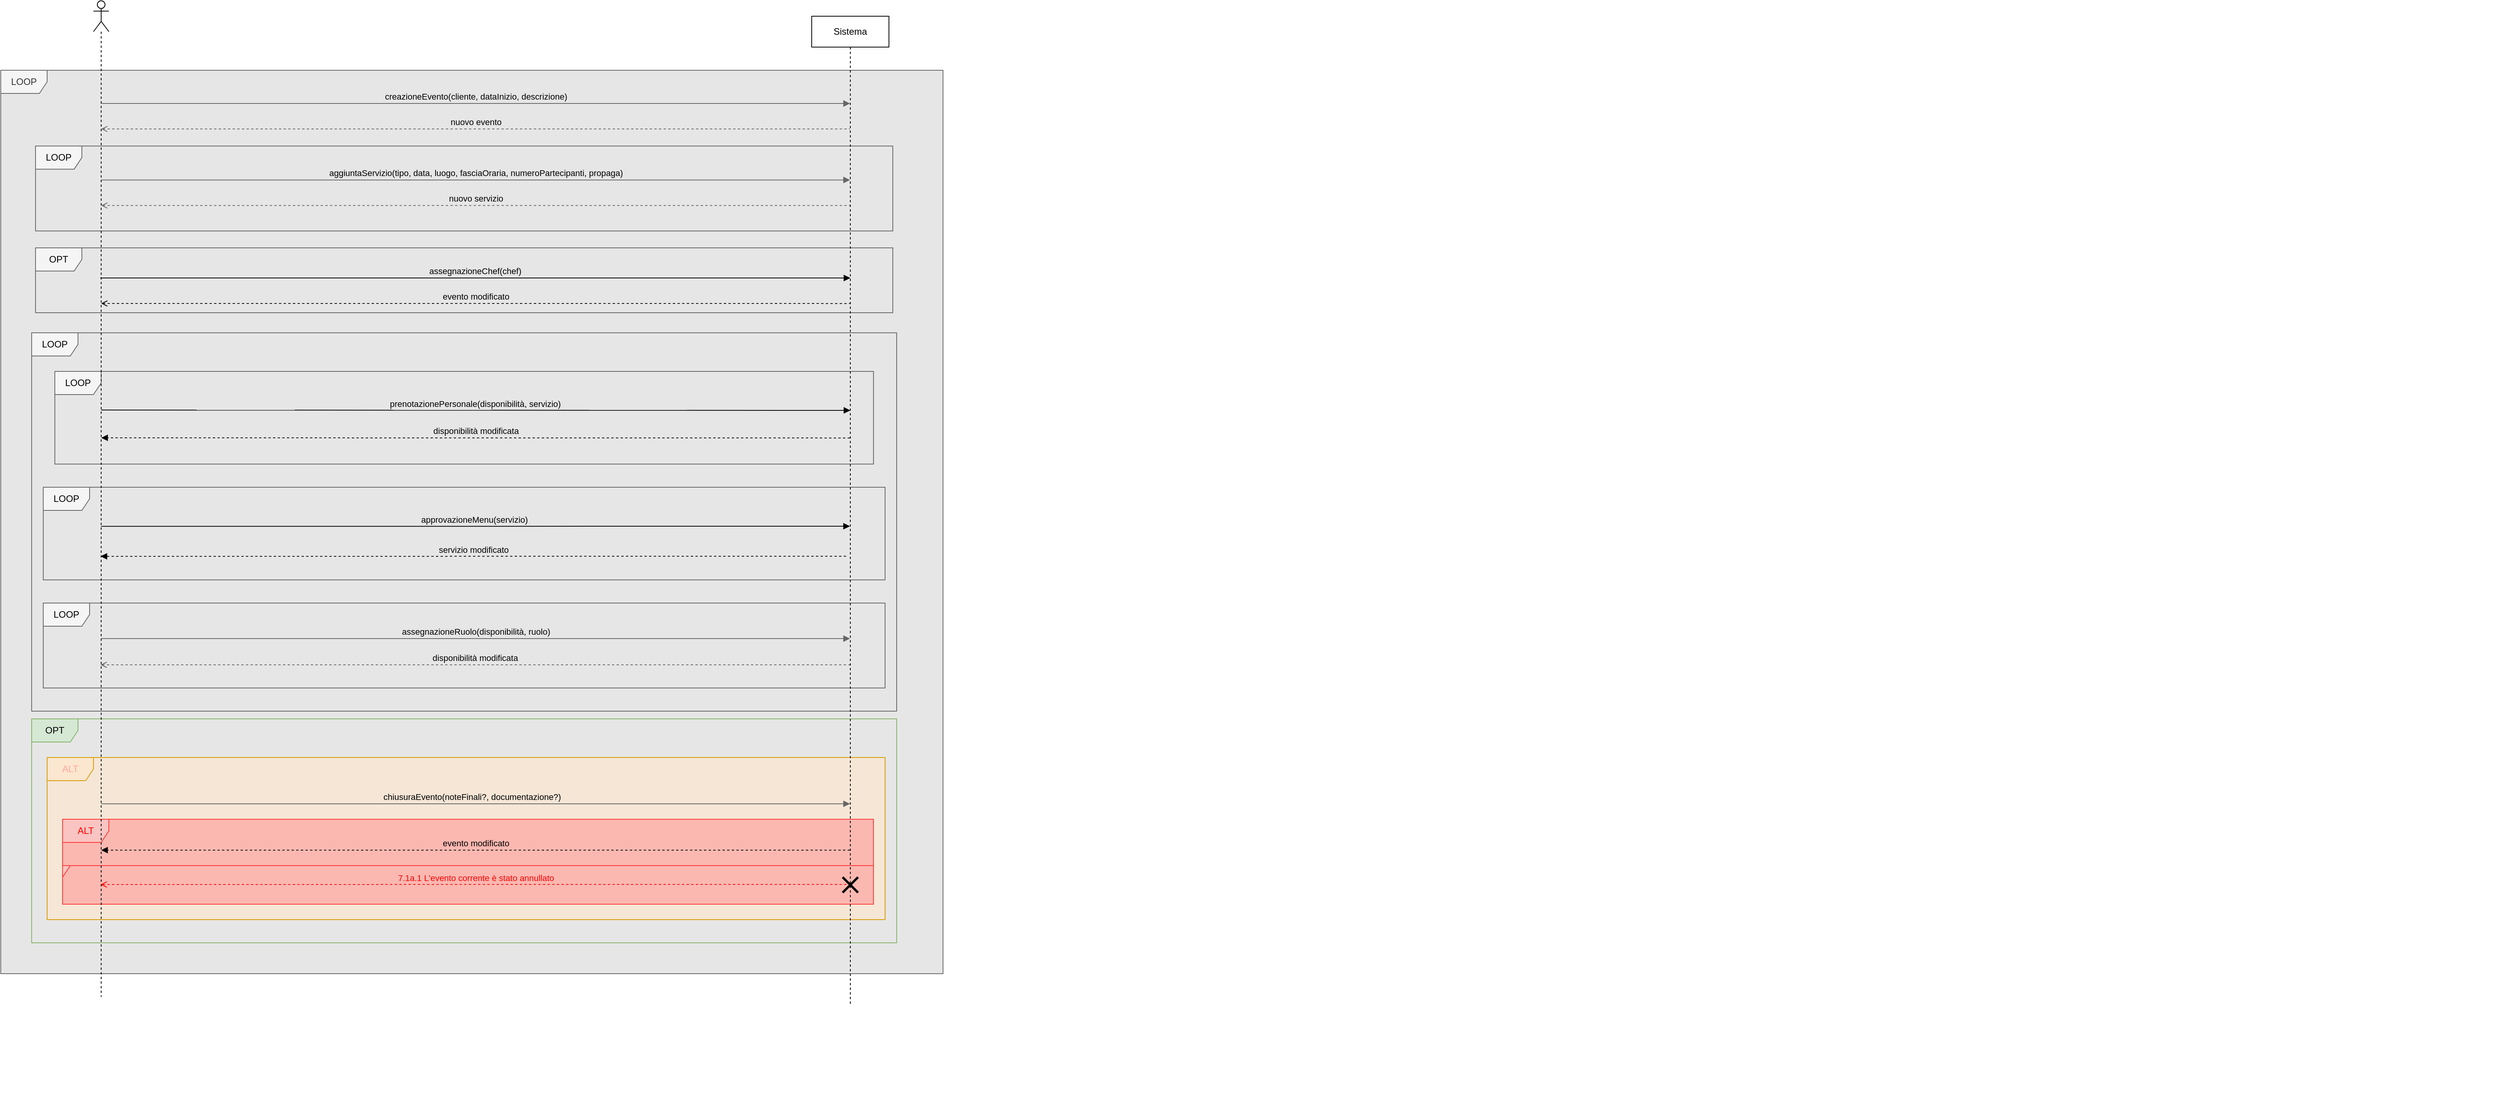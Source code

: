 <mxfile version="21.6.8" type="device">
  <diagram name="Page-1" id="aDgRZFvFXDjg_jGfRXhe">
    <mxGraphModel dx="2702" dy="728" grid="1" gridSize="10" guides="1" tooltips="1" connect="1" arrows="1" fold="1" page="1" pageScale="1" pageWidth="827" pageHeight="1169" math="0" shadow="0">
      <root>
        <mxCell id="0" />
        <mxCell id="1" parent="0" />
        <mxCell id="en180CTn0l9zymGrBvhz-39" value="LOOP" style="shape=umlFrame;whiteSpace=wrap;html=1;pointerEvents=0;fillColor=#F5F5F5;strokeColor=#666666;fontColor=#333333;swimlaneFillColor=#E6E6E6;" parent="1" vertex="1">
          <mxGeometry x="-340" y="260" width="1220" height="1170" as="geometry" />
        </mxCell>
        <mxCell id="en180CTn0l9zymGrBvhz-40" value="" style="group" parent="1" vertex="1" connectable="0">
          <mxGeometry x="-305" y="270" width="3200" height="1320" as="geometry" />
        </mxCell>
        <mxCell id="en180CTn0l9zymGrBvhz-18" value="" style="group" parent="en180CTn0l9zymGrBvhz-40" vertex="1" connectable="0">
          <mxGeometry x="30" width="1060" height="88.081" as="geometry" />
        </mxCell>
        <mxCell id="ziAq5ncUOEXPv-bApJY8-3" value="creazioneEvento(cliente, dataInizio, descrizione)" style="html=1;verticalAlign=bottom;endArrow=block;edgeStyle=elbowEdgeStyle;elbow=vertical;curved=0;rounded=0;strokeColor=#666666;labelBackgroundColor=none;" parent="en180CTn0l9zymGrBvhz-18" source="ziAq5ncUOEXPv-bApJY8-1" target="ziAq5ncUOEXPv-bApJY8-2" edge="1">
          <mxGeometry width="80" relative="1" as="geometry">
            <mxPoint x="80" as="sourcePoint" />
            <mxPoint x="500" y="11.01" as="targetPoint" />
            <Array as="points">
              <mxPoint x="760" y="33.03" />
              <mxPoint x="50" />
            </Array>
          </mxGeometry>
        </mxCell>
        <mxCell id="ziAq5ncUOEXPv-bApJY8-4" value="nuovo evento" style="html=1;verticalAlign=bottom;endArrow=none;edgeStyle=elbowEdgeStyle;elbow=vertical;curved=0;rounded=0;startArrow=open;startFill=0;endFill=0;dashed=1;strokeColor=#666666;labelBackgroundColor=none;" parent="en180CTn0l9zymGrBvhz-18" source="ziAq5ncUOEXPv-bApJY8-1" target="ziAq5ncUOEXPv-bApJY8-2" edge="1">
          <mxGeometry width="80" relative="1" as="geometry">
            <mxPoint x="630" y="187.172" as="sourcePoint" />
            <mxPoint x="710" y="187.172" as="targetPoint" />
            <Array as="points">
              <mxPoint x="760" y="66.061" />
              <mxPoint x="550" y="44.04" />
            </Array>
          </mxGeometry>
        </mxCell>
        <mxCell id="en180CTn0l9zymGrBvhz-37" value="LOOP" style="shape=umlFrame;whiteSpace=wrap;html=1;pointerEvents=0;fillColor=#F5F5F5;strokeColor=#666666;swimlaneFillColor=#E6E6E6;" parent="en180CTn0l9zymGrBvhz-40" vertex="1">
          <mxGeometry x="5" y="330" width="1120" height="490" as="geometry" />
        </mxCell>
        <mxCell id="DYl_nhM4-Qo1yMT7ztg8-1" value="" style="group" parent="en180CTn0l9zymGrBvhz-40" vertex="1" connectable="0">
          <mxGeometry x="10" y="88.08" width="1110" height="110" as="geometry" />
        </mxCell>
        <mxCell id="DYl_nhM4-Qo1yMT7ztg8-4" value="LOOP" style="shape=umlFrame;whiteSpace=wrap;html=1;pointerEvents=0;fillColor=#F5F5F5;strokeColor=#666666;swimlaneFillColor=#E6E6E6;gradientColor=none;shadow=0;" parent="DYl_nhM4-Qo1yMT7ztg8-1" vertex="1">
          <mxGeometry width="1110" height="110" as="geometry" />
        </mxCell>
        <mxCell id="LqKblC7Wvc4Bk4WyccNA-124" value="LOOP" style="shape=umlFrame;whiteSpace=wrap;html=1;pointerEvents=0;fillColor=#F5F5F5;strokeColor=#666666;" parent="en180CTn0l9zymGrBvhz-40" vertex="1">
          <mxGeometry x="35" y="380" width="1060" height="120" as="geometry" />
        </mxCell>
        <mxCell id="LqKblC7Wvc4Bk4WyccNA-119" value="OPT" style="shape=umlFrame;whiteSpace=wrap;html=1;pointerEvents=0;fillColor=#F5F5F5;strokeColor=#666666;swimlaneFillColor=#E6E6E6;" parent="en180CTn0l9zymGrBvhz-40" vertex="1">
          <mxGeometry x="10" y="220" width="1110" height="84" as="geometry" />
        </mxCell>
        <mxCell id="foloLPQ4tg3pwpEgOCVB-10" value="OPT" style="shape=umlFrame;whiteSpace=wrap;html=1;pointerEvents=0;fillColor=#D5E8D4;strokeColor=#82B366;swimlaneFillColor=none;" parent="en180CTn0l9zymGrBvhz-40" vertex="1">
          <mxGeometry x="5" y="830" width="1120" height="290" as="geometry" />
        </mxCell>
        <mxCell id="LqKblC7Wvc4Bk4WyccNA-173" value="LOOP" style="shape=umlFrame;whiteSpace=wrap;html=1;pointerEvents=0;fillColor=#F5F5F5;strokeColor=#666666;swimlaneFillColor=#E6E6E6;" parent="en180CTn0l9zymGrBvhz-40" vertex="1">
          <mxGeometry x="20" y="530" width="1090" height="120" as="geometry" />
        </mxCell>
        <mxCell id="LqKblC7Wvc4Bk4WyccNA-152" value="approvazioneMenu(servizio)" style="html=1;verticalAlign=bottom;endArrow=block;edgeStyle=elbowEdgeStyle;elbow=vertical;curved=0;rounded=0;labelBackgroundColor=none;exitX=0.5;exitY=0.483;exitDx=0;exitDy=0;exitPerimeter=0;" parent="en180CTn0l9zymGrBvhz-40" edge="1">
          <mxGeometry x="-0.003" relative="1" as="geometry">
            <mxPoint x="95" y="580.65" as="sourcePoint" />
            <Array as="points" />
            <mxPoint x="1064.5" y="579.999" as="targetPoint" />
            <mxPoint as="offset" />
          </mxGeometry>
        </mxCell>
        <mxCell id="LqKblC7Wvc4Bk4WyccNA-156" value="servizio modificato" style="html=1;verticalAlign=bottom;endArrow=block;edgeStyle=elbowEdgeStyle;elbow=vertical;curved=0;rounded=0;labelBackgroundColor=none;dashed=1;" parent="en180CTn0l9zymGrBvhz-40" edge="1">
          <mxGeometry relative="1" as="geometry">
            <mxPoint x="1059.455" y="619.364" as="sourcePoint" />
            <mxPoint x="94.167" y="619.333" as="targetPoint" />
            <Array as="points" />
          </mxGeometry>
        </mxCell>
        <mxCell id="en180CTn0l9zymGrBvhz-24" value="LOOP" style="shape=umlFrame;whiteSpace=wrap;html=1;pointerEvents=0;fillColor=#F5F5F5;strokeColor=#666666;swimlaneFillColor=#E6E6E6;" parent="en180CTn0l9zymGrBvhz-40" vertex="1">
          <mxGeometry x="20" y="680" width="1090" height="110" as="geometry" />
        </mxCell>
        <mxCell id="en180CTn0l9zymGrBvhz-15" value="disponibilità modificata" style="html=1;verticalAlign=bottom;endArrow=none;edgeStyle=elbowEdgeStyle;elbow=vertical;curved=0;rounded=0;startArrow=open;startFill=0;endFill=0;movable=1;resizable=1;rotatable=1;deletable=1;editable=1;locked=0;connectable=1;dashed=1;labelBackgroundColor=none;strokeColor=#666666;" parent="en180CTn0l9zymGrBvhz-40" edge="1">
          <mxGeometry width="80" relative="1" as="geometry">
            <mxPoint x="94.167" y="760.004" as="sourcePoint" />
            <mxPoint x="1064.5" y="760.004" as="targetPoint" />
            <Array as="points">
              <mxPoint x="575.283" y="760.004" />
            </Array>
          </mxGeometry>
        </mxCell>
        <mxCell id="LqKblC7Wvc4Bk4WyccNA-193" value="ALT" style="shape=umlFrame;whiteSpace=wrap;html=1;fontColor=#FFA89E;swimlaneFillColor=#FFE6CC;fillColor=#ffe6cc;strokeColor=#d79b00;fillOpacity=60;" parent="en180CTn0l9zymGrBvhz-40" vertex="1">
          <mxGeometry x="25" y="880" width="1085" height="210" as="geometry" />
        </mxCell>
        <mxCell id="foloLPQ4tg3pwpEgOCVB-11" value="chiusuraEvento(noteFinali?, documentazione?)" style="html=1;verticalAlign=bottom;endArrow=block;edgeStyle=elbowEdgeStyle;elbow=vertical;curved=0;rounded=0;movable=1;resizable=1;rotatable=1;deletable=1;editable=1;locked=0;connectable=1;strokeColor=#666666;labelBackgroundColor=none;" parent="en180CTn0l9zymGrBvhz-40" target="ziAq5ncUOEXPv-bApJY8-2" edge="1">
          <mxGeometry x="-0.01" width="80" relative="1" as="geometry">
            <mxPoint x="95" y="940" as="sourcePoint" />
            <mxPoint x="435" y="940" as="targetPoint" />
            <mxPoint as="offset" />
          </mxGeometry>
        </mxCell>
        <mxCell id="LqKblC7Wvc4Bk4WyccNA-195" value="" style="group" parent="en180CTn0l9zymGrBvhz-40" vertex="1" connectable="0">
          <mxGeometry x="45" y="960" width="1050" height="110" as="geometry" />
        </mxCell>
        <mxCell id="LqKblC7Wvc4Bk4WyccNA-196" value="ALT" style="shape=umlFrame;whiteSpace=wrap;html=1;swimlaneFillColor=#FF9999;fillColor=#f8cecc;strokeColor=#FF3333;fillOpacity=60;fontColor=#FF0000;" parent="LqKblC7Wvc4Bk4WyccNA-195" vertex="1">
          <mxGeometry width="1050" height="60" as="geometry" />
        </mxCell>
        <mxCell id="LqKblC7Wvc4Bk4WyccNA-197" value="evento modificato" style="html=1;verticalAlign=bottom;endArrow=block;edgeStyle=elbowEdgeStyle;elbow=vertical;curved=0;rounded=0;labelBackgroundColor=none;dashed=1;" parent="LqKblC7Wvc4Bk4WyccNA-195" source="ziAq5ncUOEXPv-bApJY8-2" edge="1">
          <mxGeometry relative="1" as="geometry">
            <mxPoint x="340" y="40" as="sourcePoint" />
            <mxPoint x="50" y="40.14" as="targetPoint" />
          </mxGeometry>
        </mxCell>
        <mxCell id="LqKblC7Wvc4Bk4WyccNA-198" value="" style="shape=umlFrame;whiteSpace=wrap;html=1;swimlaneFillColor=#FF9999;fillColor=#f8cecc;strokeColor=#FF3333;fillOpacity=60;fontColor=#FF0000;width=10;height=15;" parent="LqKblC7Wvc4Bk4WyccNA-195" vertex="1">
          <mxGeometry y="60" width="1050" height="50" as="geometry" />
        </mxCell>
        <mxCell id="LqKblC7Wvc4Bk4WyccNA-199" value="7.1a.1 L&#39;evento corrente è stato annullato" style="html=1;verticalAlign=bottom;endArrow=open;edgeStyle=elbowEdgeStyle;elbow=vertical;curved=0;rounded=0;labelBackgroundColor=none;dashed=1;strokeColor=#FF0000;fontColor=#FF0000;endFill=0;" parent="LqKblC7Wvc4Bk4WyccNA-195" edge="1">
          <mxGeometry relative="1" as="geometry">
            <mxPoint x="1021" y="84.33" as="sourcePoint" />
            <mxPoint x="49.167" y="84.33" as="targetPoint" />
          </mxGeometry>
        </mxCell>
        <mxCell id="DYl_nhM4-Qo1yMT7ztg8-2" value="aggiuntaServizio(tipo, data, luogo, fasciaOraria, numeroPartecipanti, propaga)" style="html=1;verticalAlign=bottom;endArrow=block;edgeStyle=elbowEdgeStyle;elbow=vertical;curved=0;rounded=0;strokeColor=#666666;labelBackgroundColor=none;" parent="1" source="ziAq5ncUOEXPv-bApJY8-1" target="ziAq5ncUOEXPv-bApJY8-2" edge="1">
          <mxGeometry width="80" relative="1" as="geometry">
            <mxPoint x="140.64" y="424.141" as="sourcePoint" />
            <mxPoint x="460.64" y="424.141" as="targetPoint" />
            <Array as="points">
              <mxPoint x="200" y="402.12" />
              <mxPoint x="360" y="380.1" />
              <mxPoint x="291.14" y="424.141" />
            </Array>
          </mxGeometry>
        </mxCell>
        <mxCell id="DYl_nhM4-Qo1yMT7ztg8-3" value="nuovo servizio" style="html=1;verticalAlign=bottom;endArrow=none;edgeStyle=elbowEdgeStyle;elbow=vertical;curved=0;rounded=0;startArrow=open;startFill=0;endFill=0;dashed=1;labelBackgroundColor=none;strokeColor=#666666;" parent="1" source="ziAq5ncUOEXPv-bApJY8-1" target="ziAq5ncUOEXPv-bApJY8-2" edge="1">
          <mxGeometry width="80" relative="1" as="geometry">
            <mxPoint x="140.64" y="457.171" as="sourcePoint" />
            <mxPoint x="460.64" y="457.171" as="targetPoint" />
            <Array as="points">
              <mxPoint x="190" y="435.151" />
              <mxPoint x="260" y="413.131" />
            </Array>
          </mxGeometry>
        </mxCell>
        <mxCell id="LqKblC7Wvc4Bk4WyccNA-118" value="evento modificato" style="html=1;verticalAlign=bottom;endArrow=none;edgeStyle=elbowEdgeStyle;elbow=vertical;curved=0;rounded=0;startArrow=open;startFill=0;endFill=0;dashed=1;labelBackgroundColor=none;" parent="1" edge="1">
          <mxGeometry width="80" relative="1" as="geometry">
            <mxPoint x="-210" y="562" as="sourcePoint" />
            <mxPoint x="760" y="562.005" as="targetPoint" />
            <Array as="points">
              <mxPoint x="270" y="562.065" />
            </Array>
          </mxGeometry>
        </mxCell>
        <mxCell id="LqKblC7Wvc4Bk4WyccNA-120" value="assegnazioneChef(chef)" style="html=1;verticalAlign=bottom;endArrow=block;edgeStyle=elbowEdgeStyle;elbow=vertical;curved=0;rounded=0;labelBackgroundColor=none;" parent="1" edge="1">
          <mxGeometry x="-0.0" width="80" relative="1" as="geometry">
            <mxPoint x="-211" y="529" as="sourcePoint" />
            <mxPoint x="760" y="529" as="targetPoint" />
            <Array as="points">
              <mxPoint x="360" y="529.035" />
              <mxPoint x="291.14" y="573.076" />
            </Array>
            <mxPoint as="offset" />
          </mxGeometry>
        </mxCell>
        <mxCell id="ziAq5ncUOEXPv-bApJY8-2" value="Sistema" style="shape=umlLifeline;perimeter=lifelinePerimeter;whiteSpace=wrap;html=1;container=1;dropTarget=0;collapsible=0;recursiveResize=0;outlineConnect=0;portConstraint=eastwest;newEdgeStyle={&quot;edgeStyle&quot;:&quot;elbowEdgeStyle&quot;,&quot;elbow&quot;:&quot;vertical&quot;,&quot;curved&quot;:0,&quot;rounded&quot;:0};" parent="1" vertex="1">
          <mxGeometry x="710" y="190" width="100" height="1280" as="geometry" />
        </mxCell>
        <mxCell id="LqKblC7Wvc4Bk4WyccNA-200" value="" style="shape=umlDestroy;whiteSpace=wrap;html=1;strokeWidth=3;targetShapes=umlLifeline;" parent="ziAq5ncUOEXPv-bApJY8-2" vertex="1">
          <mxGeometry x="40" y="1115" width="20" height="20" as="geometry" />
        </mxCell>
        <mxCell id="LqKblC7Wvc4Bk4WyccNA-128" value="prenotazionePersonale(disponibilità, servizio)" style="html=1;verticalAlign=bottom;endArrow=block;edgeStyle=elbowEdgeStyle;elbow=vertical;curved=0;rounded=0;labelBackgroundColor=none;" parent="1" edge="1">
          <mxGeometry x="-0.003" relative="1" as="geometry">
            <mxPoint x="-210" y="700" as="sourcePoint" />
            <Array as="points" />
            <mxPoint x="760" y="701" as="targetPoint" />
            <mxPoint as="offset" />
          </mxGeometry>
        </mxCell>
        <mxCell id="LqKblC7Wvc4Bk4WyccNA-138" value="disponibilità modificata" style="html=1;verticalAlign=bottom;endArrow=block;edgeStyle=elbowEdgeStyle;elbow=vertical;curved=0;rounded=0;labelBackgroundColor=none;dashed=1;" parent="1" edge="1">
          <mxGeometry relative="1" as="geometry">
            <mxPoint x="759.5" y="736.193" as="sourcePoint" />
            <mxPoint x="-209.902" y="736.0" as="targetPoint" />
          </mxGeometry>
        </mxCell>
        <mxCell id="en180CTn0l9zymGrBvhz-14" value="assegnazioneRuolo(disponibilità, ruolo)" style="html=1;verticalAlign=bottom;endArrow=block;edgeStyle=elbowEdgeStyle;elbow=vertical;curved=0;rounded=0;movable=1;resizable=1;rotatable=1;deletable=1;editable=1;locked=0;connectable=1;strokeColor=#666666;labelBackgroundColor=none;" parent="1" source="ziAq5ncUOEXPv-bApJY8-1" target="ziAq5ncUOEXPv-bApJY8-2" edge="1">
          <mxGeometry width="80" relative="1" as="geometry">
            <mxPoint x="-243.868" y="996.04" as="sourcePoint" />
            <mxPoint x="753.585" y="996.04" as="targetPoint" />
            <Array as="points">
              <mxPoint x="362.83" y="996.04" />
              <mxPoint x="292.021" y="1042.08" />
            </Array>
          </mxGeometry>
        </mxCell>
        <mxCell id="ziAq5ncUOEXPv-bApJY8-1" value="" style="shape=umlLifeline;perimeter=lifelinePerimeter;whiteSpace=wrap;html=1;container=1;dropTarget=0;collapsible=0;recursiveResize=0;outlineConnect=0;portConstraint=eastwest;newEdgeStyle={&quot;edgeStyle&quot;:&quot;elbowEdgeStyle&quot;,&quot;elbow&quot;:&quot;vertical&quot;,&quot;curved&quot;:0,&quot;rounded&quot;:0};participant=umlActor;" parent="1" vertex="1">
          <mxGeometry x="-220" y="170" width="20" height="1290" as="geometry" />
        </mxCell>
      </root>
    </mxGraphModel>
  </diagram>
</mxfile>
